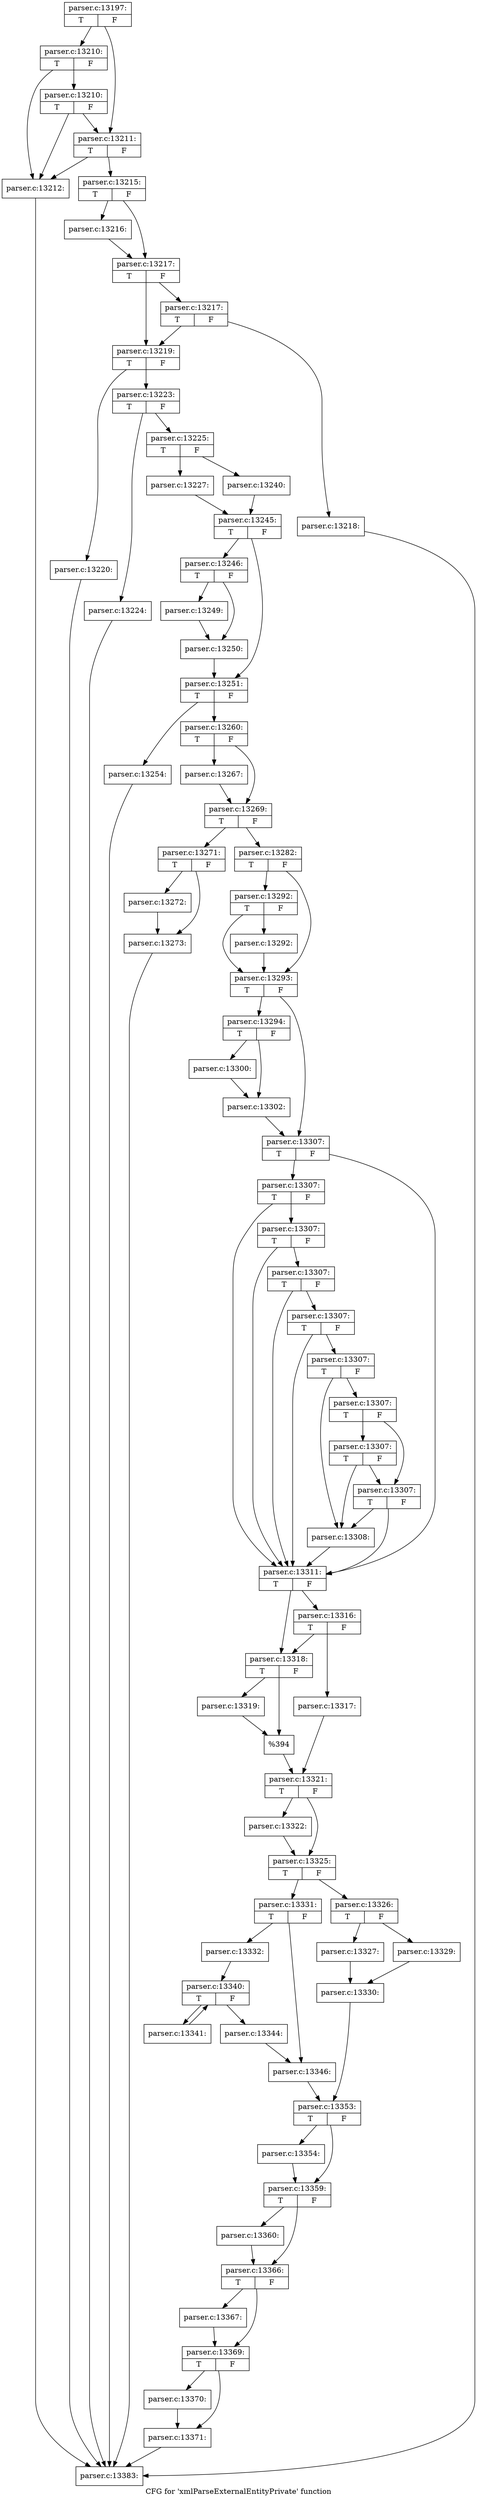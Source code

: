digraph "CFG for 'xmlParseExternalEntityPrivate' function" {
	label="CFG for 'xmlParseExternalEntityPrivate' function";

	Node0x4e10ae0 [shape=record,label="{parser.c:13197:|{<s0>T|<s1>F}}"];
	Node0x4e10ae0 -> Node0x4e14d70;
	Node0x4e10ae0 -> Node0x4e14cf0;
	Node0x4e14d70 [shape=record,label="{parser.c:13210:|{<s0>T|<s1>F}}"];
	Node0x4e14d70 -> Node0x4e14c50;
	Node0x4e14d70 -> Node0x4e15050;
	Node0x4e15050 [shape=record,label="{parser.c:13210:|{<s0>T|<s1>F}}"];
	Node0x4e15050 -> Node0x4e14c50;
	Node0x4e15050 -> Node0x4e14cf0;
	Node0x4e14cf0 [shape=record,label="{parser.c:13211:|{<s0>T|<s1>F}}"];
	Node0x4e14cf0 -> Node0x4e14c50;
	Node0x4e14cf0 -> Node0x4e14ca0;
	Node0x4e14c50 [shape=record,label="{parser.c:13212:}"];
	Node0x4e14c50 -> Node0x4e11390;
	Node0x4e14ca0 [shape=record,label="{parser.c:13215:|{<s0>T|<s1>F}}"];
	Node0x4e14ca0 -> Node0x4e15c60;
	Node0x4e14ca0 -> Node0x4e15cb0;
	Node0x4e15c60 [shape=record,label="{parser.c:13216:}"];
	Node0x4e15c60 -> Node0x4e15cb0;
	Node0x4e15cb0 [shape=record,label="{parser.c:13217:|{<s0>T|<s1>F}}"];
	Node0x4e15cb0 -> Node0x4e16270;
	Node0x4e15cb0 -> Node0x4e16220;
	Node0x4e16270 [shape=record,label="{parser.c:13217:|{<s0>T|<s1>F}}"];
	Node0x4e16270 -> Node0x4e161d0;
	Node0x4e16270 -> Node0x4e16220;
	Node0x4e161d0 [shape=record,label="{parser.c:13218:}"];
	Node0x4e161d0 -> Node0x4e11390;
	Node0x4e16220 [shape=record,label="{parser.c:13219:|{<s0>T|<s1>F}}"];
	Node0x4e16220 -> Node0x4e16960;
	Node0x4e16220 -> Node0x4e169b0;
	Node0x4e16960 [shape=record,label="{parser.c:13220:}"];
	Node0x4e16960 -> Node0x4e11390;
	Node0x4e169b0 [shape=record,label="{parser.c:13223:|{<s0>T|<s1>F}}"];
	Node0x4e169b0 -> Node0x4e17200;
	Node0x4e169b0 -> Node0x4e17250;
	Node0x4e17200 [shape=record,label="{parser.c:13224:}"];
	Node0x4e17200 -> Node0x4e11390;
	Node0x4e17250 [shape=record,label="{parser.c:13225:|{<s0>T|<s1>F}}"];
	Node0x4e17250 -> Node0x4e179e0;
	Node0x4e17250 -> Node0x4e17a80;
	Node0x4e179e0 [shape=record,label="{parser.c:13227:}"];
	Node0x4e179e0 -> Node0x4e17a30;
	Node0x4e17a80 [shape=record,label="{parser.c:13240:}"];
	Node0x4e17a80 -> Node0x4e17a30;
	Node0x4e17a30 [shape=record,label="{parser.c:13245:|{<s0>T|<s1>F}}"];
	Node0x4e17a30 -> Node0x4e1ac70;
	Node0x4e17a30 -> Node0x4e1acc0;
	Node0x4e1ac70 [shape=record,label="{parser.c:13246:|{<s0>T|<s1>F}}"];
	Node0x4e1ac70 -> Node0x4e1b560;
	Node0x4e1ac70 -> Node0x4e1b5b0;
	Node0x4e1b560 [shape=record,label="{parser.c:13249:}"];
	Node0x4e1b560 -> Node0x4e1b5b0;
	Node0x4e1b5b0 [shape=record,label="{parser.c:13250:}"];
	Node0x4e1b5b0 -> Node0x4e1acc0;
	Node0x4e1acc0 [shape=record,label="{parser.c:13251:|{<s0>T|<s1>F}}"];
	Node0x4e1acc0 -> Node0x4e1c010;
	Node0x4e1acc0 -> Node0x4e1c060;
	Node0x4e1c010 [shape=record,label="{parser.c:13254:}"];
	Node0x4e1c010 -> Node0x4e11390;
	Node0x4e1c060 [shape=record,label="{parser.c:13260:|{<s0>T|<s1>F}}"];
	Node0x4e1c060 -> Node0x4e1e0a0;
	Node0x4e1c060 -> Node0x4e1e0f0;
	Node0x4e1e0a0 [shape=record,label="{parser.c:13267:}"];
	Node0x4e1e0a0 -> Node0x4e1e0f0;
	Node0x4e1e0f0 [shape=record,label="{parser.c:13269:|{<s0>T|<s1>F}}"];
	Node0x4e1e0f0 -> Node0x4e1ee30;
	Node0x4e1e0f0 -> Node0x4e1ee80;
	Node0x4e1ee30 [shape=record,label="{parser.c:13271:|{<s0>T|<s1>F}}"];
	Node0x4e1ee30 -> Node0x4e1f240;
	Node0x4e1ee30 -> Node0x4e1f290;
	Node0x4e1f240 [shape=record,label="{parser.c:13272:}"];
	Node0x4e1f240 -> Node0x4e1f290;
	Node0x4e1f290 [shape=record,label="{parser.c:13273:}"];
	Node0x4e1f290 -> Node0x4e11390;
	Node0x4e1ee80 [shape=record,label="{parser.c:13282:|{<s0>T|<s1>F}}"];
	Node0x4e1ee80 -> Node0x4e215a0;
	Node0x4e1ee80 -> Node0x4e21550;
	Node0x4e215a0 [shape=record,label="{parser.c:13292:|{<s0>T|<s1>F}}"];
	Node0x4e215a0 -> Node0x4e21500;
	Node0x4e215a0 -> Node0x4e21550;
	Node0x4e21500 [shape=record,label="{parser.c:13292:}"];
	Node0x4e21500 -> Node0x4e21550;
	Node0x4e21550 [shape=record,label="{parser.c:13293:|{<s0>T|<s1>F}}"];
	Node0x4e21550 -> Node0x4e22190;
	Node0x4e21550 -> Node0x4e221e0;
	Node0x4e22190 [shape=record,label="{parser.c:13294:|{<s0>T|<s1>F}}"];
	Node0x4e22190 -> Node0x4e24310;
	Node0x4e22190 -> Node0x4e24360;
	Node0x4e24310 [shape=record,label="{parser.c:13300:}"];
	Node0x4e24310 -> Node0x4e24360;
	Node0x4e24360 [shape=record,label="{parser.c:13302:}"];
	Node0x4e24360 -> Node0x4e221e0;
	Node0x4e221e0 [shape=record,label="{parser.c:13307:|{<s0>T|<s1>F}}"];
	Node0x4e221e0 -> Node0x4e24cd0;
	Node0x4e221e0 -> Node0x4e24ae0;
	Node0x4e24cd0 [shape=record,label="{parser.c:13307:|{<s0>T|<s1>F}}"];
	Node0x4e24cd0 -> Node0x4e24c80;
	Node0x4e24cd0 -> Node0x4e24ae0;
	Node0x4e24c80 [shape=record,label="{parser.c:13307:|{<s0>T|<s1>F}}"];
	Node0x4e24c80 -> Node0x4e24c30;
	Node0x4e24c80 -> Node0x4e24ae0;
	Node0x4e24c30 [shape=record,label="{parser.c:13307:|{<s0>T|<s1>F}}"];
	Node0x4e24c30 -> Node0x4e24bb0;
	Node0x4e24c30 -> Node0x4e24ae0;
	Node0x4e24bb0 [shape=record,label="{parser.c:13307:|{<s0>T|<s1>F}}"];
	Node0x4e24bb0 -> Node0x4e24b30;
	Node0x4e24bb0 -> Node0x4e24ae0;
	Node0x4e24b30 [shape=record,label="{parser.c:13307:|{<s0>T|<s1>F}}"];
	Node0x4e24b30 -> Node0x4e24a90;
	Node0x4e24b30 -> Node0x4e26630;
	Node0x4e26630 [shape=record,label="{parser.c:13307:|{<s0>T|<s1>F}}"];
	Node0x4e26630 -> Node0x4e26b40;
	Node0x4e26630 -> Node0x4e265e0;
	Node0x4e26b40 [shape=record,label="{parser.c:13307:|{<s0>T|<s1>F}}"];
	Node0x4e26b40 -> Node0x4e24a90;
	Node0x4e26b40 -> Node0x4e265e0;
	Node0x4e265e0 [shape=record,label="{parser.c:13307:|{<s0>T|<s1>F}}"];
	Node0x4e265e0 -> Node0x4e24a90;
	Node0x4e265e0 -> Node0x4e24ae0;
	Node0x4e24a90 [shape=record,label="{parser.c:13308:}"];
	Node0x4e24a90 -> Node0x4e24ae0;
	Node0x4e24ae0 [shape=record,label="{parser.c:13311:|{<s0>T|<s1>F}}"];
	Node0x4e24ae0 -> Node0x4e28410;
	Node0x4e24ae0 -> Node0x4e283c0;
	Node0x4e28410 [shape=record,label="{parser.c:13316:|{<s0>T|<s1>F}}"];
	Node0x4e28410 -> Node0x4e28320;
	Node0x4e28410 -> Node0x4e283c0;
	Node0x4e28320 [shape=record,label="{parser.c:13317:}"];
	Node0x4e28320 -> Node0x4e28370;
	Node0x4e283c0 [shape=record,label="{parser.c:13318:|{<s0>T|<s1>F}}"];
	Node0x4e283c0 -> Node0x4e291f0;
	Node0x4e283c0 -> Node0x4e29240;
	Node0x4e291f0 [shape=record,label="{parser.c:13319:}"];
	Node0x4e291f0 -> Node0x4e29240;
	Node0x4e29240 [shape=record,label="{%394}"];
	Node0x4e29240 -> Node0x4e28370;
	Node0x4e28370 [shape=record,label="{parser.c:13321:|{<s0>T|<s1>F}}"];
	Node0x4e28370 -> Node0x4e29bf0;
	Node0x4e28370 -> Node0x4e29c40;
	Node0x4e29bf0 [shape=record,label="{parser.c:13322:}"];
	Node0x4e29bf0 -> Node0x4e29c40;
	Node0x4e29c40 [shape=record,label="{parser.c:13325:|{<s0>T|<s1>F}}"];
	Node0x4e29c40 -> Node0x4e2a5d0;
	Node0x4e29c40 -> Node0x4e2a530;
	Node0x4e2a530 [shape=record,label="{parser.c:13326:|{<s0>T|<s1>F}}"];
	Node0x4e2a530 -> Node0x4e2aa00;
	Node0x4e2a530 -> Node0x4e2aaa0;
	Node0x4e2aa00 [shape=record,label="{parser.c:13327:}"];
	Node0x4e2aa00 -> Node0x4e2aa50;
	Node0x4e2aaa0 [shape=record,label="{parser.c:13329:}"];
	Node0x4e2aaa0 -> Node0x4e2aa50;
	Node0x4e2aa50 [shape=record,label="{parser.c:13330:}"];
	Node0x4e2aa50 -> Node0x4e2a580;
	Node0x4e2a5d0 [shape=record,label="{parser.c:13331:|{<s0>T|<s1>F}}"];
	Node0x4e2a5d0 -> Node0x4e2b530;
	Node0x4e2a5d0 -> Node0x4e2b580;
	Node0x4e2b530 [shape=record,label="{parser.c:13332:}"];
	Node0x4e2b530 -> Node0x4e2c0a0;
	Node0x4e2c0a0 [shape=record,label="{parser.c:13340:|{<s0>T|<s1>F}}"];
	Node0x4e2c0a0 -> Node0x4e2c500;
	Node0x4e2c0a0 -> Node0x4e2c2c0;
	Node0x4e2c500 [shape=record,label="{parser.c:13341:}"];
	Node0x4e2c500 -> Node0x4e2c0a0;
	Node0x4e2c2c0 [shape=record,label="{parser.c:13344:}"];
	Node0x4e2c2c0 -> Node0x4e2b580;
	Node0x4e2b580 [shape=record,label="{parser.c:13346:}"];
	Node0x4e2b580 -> Node0x4e2a580;
	Node0x4e2a580 [shape=record,label="{parser.c:13353:|{<s0>T|<s1>F}}"];
	Node0x4e2a580 -> Node0x4e2d1b0;
	Node0x4e2a580 -> Node0x4e2d200;
	Node0x4e2d1b0 [shape=record,label="{parser.c:13354:}"];
	Node0x4e2d1b0 -> Node0x4e2d200;
	Node0x4e2d200 [shape=record,label="{parser.c:13359:|{<s0>T|<s1>F}}"];
	Node0x4e2d200 -> Node0x4e2da30;
	Node0x4e2d200 -> Node0x4e2da80;
	Node0x4e2da30 [shape=record,label="{parser.c:13360:}"];
	Node0x4e2da30 -> Node0x4e2da80;
	Node0x4e2da80 [shape=record,label="{parser.c:13366:|{<s0>T|<s1>F}}"];
	Node0x4e2da80 -> Node0x4e2f050;
	Node0x4e2da80 -> Node0x4e2f0a0;
	Node0x4e2f050 [shape=record,label="{parser.c:13367:}"];
	Node0x4e2f050 -> Node0x4e2f0a0;
	Node0x4e2f0a0 [shape=record,label="{parser.c:13369:|{<s0>T|<s1>F}}"];
	Node0x4e2f0a0 -> Node0x4e2fe20;
	Node0x4e2f0a0 -> Node0x4e30150;
	Node0x4e2fe20 [shape=record,label="{parser.c:13370:}"];
	Node0x4e2fe20 -> Node0x4e30150;
	Node0x4e30150 [shape=record,label="{parser.c:13371:}"];
	Node0x4e30150 -> Node0x4e11390;
	Node0x4e11390 [shape=record,label="{parser.c:13383:}"];
}
